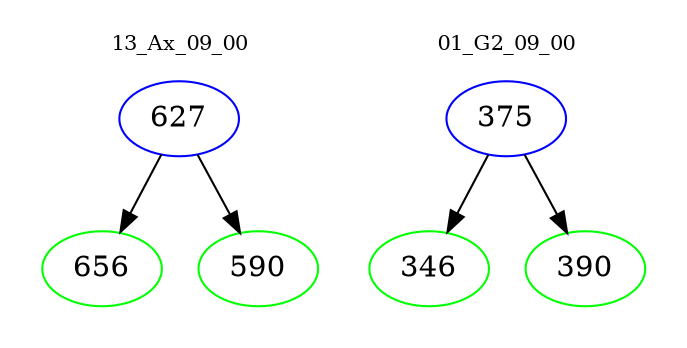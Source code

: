digraph{
subgraph cluster_0 {
color = white
label = "13_Ax_09_00";
fontsize=10;
T0_627 [label="627", color="blue"]
T0_627 -> T0_656 [color="black"]
T0_656 [label="656", color="green"]
T0_627 -> T0_590 [color="black"]
T0_590 [label="590", color="green"]
}
subgraph cluster_1 {
color = white
label = "01_G2_09_00";
fontsize=10;
T1_375 [label="375", color="blue"]
T1_375 -> T1_346 [color="black"]
T1_346 [label="346", color="green"]
T1_375 -> T1_390 [color="black"]
T1_390 [label="390", color="green"]
}
}
